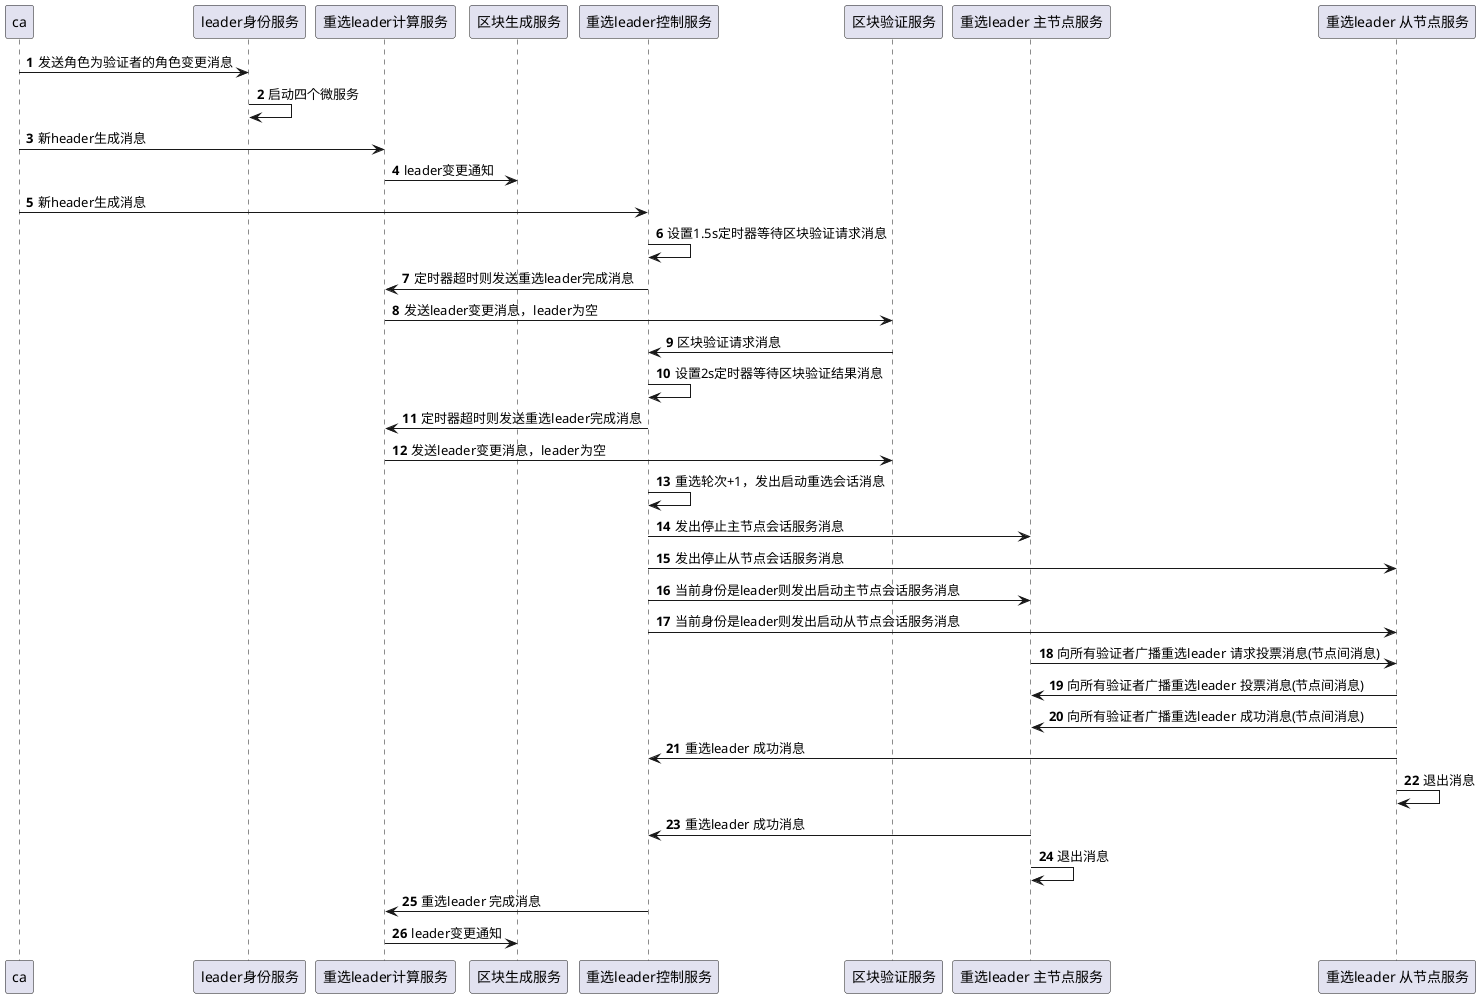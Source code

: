@startuml

autonumber
ca -> "leader身份服务" as s1 : 发送角色为验证者的角色变更消息
s1 -> s1 : 启动四个微服务
ca -> "重选leader计算服务" as s2 : 新header生成消息
s2 -> 区块生成服务 : leader变更通知
ca -> "重选leader控制服务" as s3 : 新header生成消息
s3 -> s3 : 设置1.5s定时器等待区块验证请求消息
s3 -> s2 : 定时器超时则发送重选leader完成消息
s2 -> 区块验证服务: 发送leader变更消息，leader为空
区块验证服务 -> s3 : 区块验证请求消息
s3 -> s3 : 设置2s定时器等待区块验证结果消息
s3 -> s2 : 定时器超时则发送重选leader完成消息
s2 -> 区块验证服务: 发送leader变更消息，leader为空
s3 -> s3 : 重选轮次+1，发出启动重选会话消息
s3 -> "重选leader 主节点服务" as s4 : 发出停止主节点会话服务消息
s3 -> "重选leader 从节点服务" as s5 : 发出停止从节点会话服务消息
s3 -> s4 : 当前身份是leader则发出启动主节点会话服务消息
s3-> s5 : 当前身份是leader则发出启动从节点会话服务消息
s4 -> s5 : 向所有验证者广播重选leader 请求投票消息(节点间消息)
s5 -> s4 : 向所有验证者广播重选leader 投票消息(节点间消息)
s5 -> s4 : 向所有验证者广播重选leader 成功消息(节点间消息)
s5 -> s3 : 重选leader 成功消息
s5 -> s5 : 退出消息
s4 -> s3 : 重选leader 成功消息
s4 -> s4 : 退出消息
s3 -> s2 : 重选leader 完成消息
s2 -> 区块生成服务 : leader变更通知

@enduml